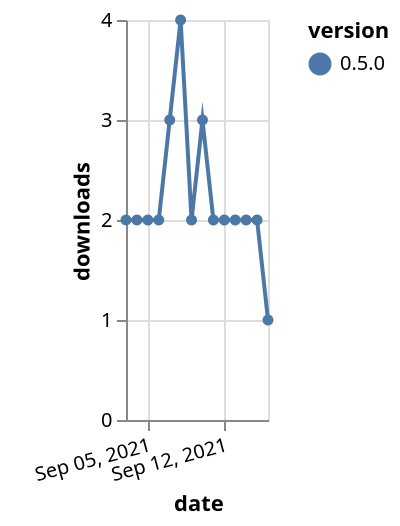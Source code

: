 {"$schema": "https://vega.github.io/schema/vega-lite/v5.json", "description": "A simple bar chart with embedded data.", "data": {"values": [{"date": "2021-09-03", "total": 1800, "delta": 2, "version": "0.5.0"}, {"date": "2021-09-04", "total": 1802, "delta": 2, "version": "0.5.0"}, {"date": "2021-09-05", "total": 1804, "delta": 2, "version": "0.5.0"}, {"date": "2021-09-06", "total": 1806, "delta": 2, "version": "0.5.0"}, {"date": "2021-09-07", "total": 1809, "delta": 3, "version": "0.5.0"}, {"date": "2021-09-08", "total": 1813, "delta": 4, "version": "0.5.0"}, {"date": "2021-09-09", "total": 1815, "delta": 2, "version": "0.5.0"}, {"date": "2021-09-10", "total": 1818, "delta": 3, "version": "0.5.0"}, {"date": "2021-09-11", "total": 1820, "delta": 2, "version": "0.5.0"}, {"date": "2021-09-12", "total": 1822, "delta": 2, "version": "0.5.0"}, {"date": "2021-09-13", "total": 1824, "delta": 2, "version": "0.5.0"}, {"date": "2021-09-14", "total": 1826, "delta": 2, "version": "0.5.0"}, {"date": "2021-09-15", "total": 1828, "delta": 2, "version": "0.5.0"}, {"date": "2021-09-16", "total": 1829, "delta": 1, "version": "0.5.0"}]}, "width": "container", "mark": {"type": "line", "point": {"filled": true}}, "encoding": {"x": {"field": "date", "type": "temporal", "timeUnit": "yearmonthdate", "title": "date", "axis": {"labelAngle": -15}}, "y": {"field": "delta", "type": "quantitative", "title": "downloads"}, "color": {"field": "version", "type": "nominal"}, "tooltip": {"field": "delta"}}}